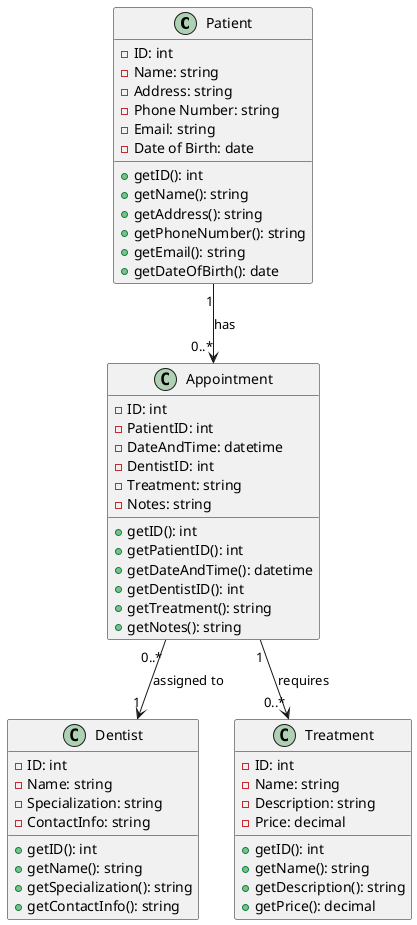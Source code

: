 @startuml class

class Patient {
  - ID: int
  - Name: string
  - Address: string
  - Phone Number: string
  - Email: string
  - Date of Birth: date
  + getID(): int
  + getName(): string
  + getAddress(): string
  + getPhoneNumber(): string
  + getEmail(): string
  + getDateOfBirth(): date
}

class Appointment {
  - ID: int
  - PatientID: int
  - DateAndTime: datetime
  - DentistID: int
  - Treatment: string
  - Notes: string
  + getID(): int
  + getPatientID(): int
  + getDateAndTime(): datetime
  + getDentistID(): int
  + getTreatment(): string
  + getNotes(): string
}

class Dentist {
  - ID: int
  - Name: string
  - Specialization: string
  - ContactInfo: string
  + getID(): int
  + getName(): string
  + getSpecialization(): string
  + getContactInfo(): string
}

class Treatment {
  - ID: int
  - Name: string
  - Description: string
  - Price: decimal
  + getID(): int
  + getName(): string
  + getDescription(): string
  + getPrice(): decimal
}

Patient "1" --> "0..*" Appointment : has
Appointment "0..*" --> "1" Dentist : assigned to
Appointment "1" --> "0..*" Treatment : requires

@enduml
